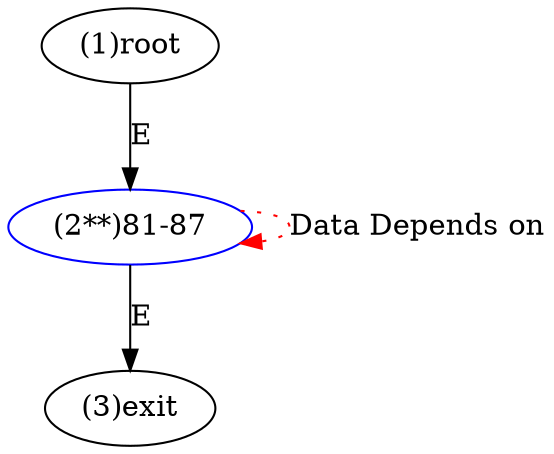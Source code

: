digraph "" { 
1[ label="(1)root"];
2[ label="(2**)81-87",color=blue];
3[ label="(3)exit"];
1->2[ label="E"];
2->3[ label="E"];
2->2[ color="red" label="Data Depends on" style = dotted ];
}